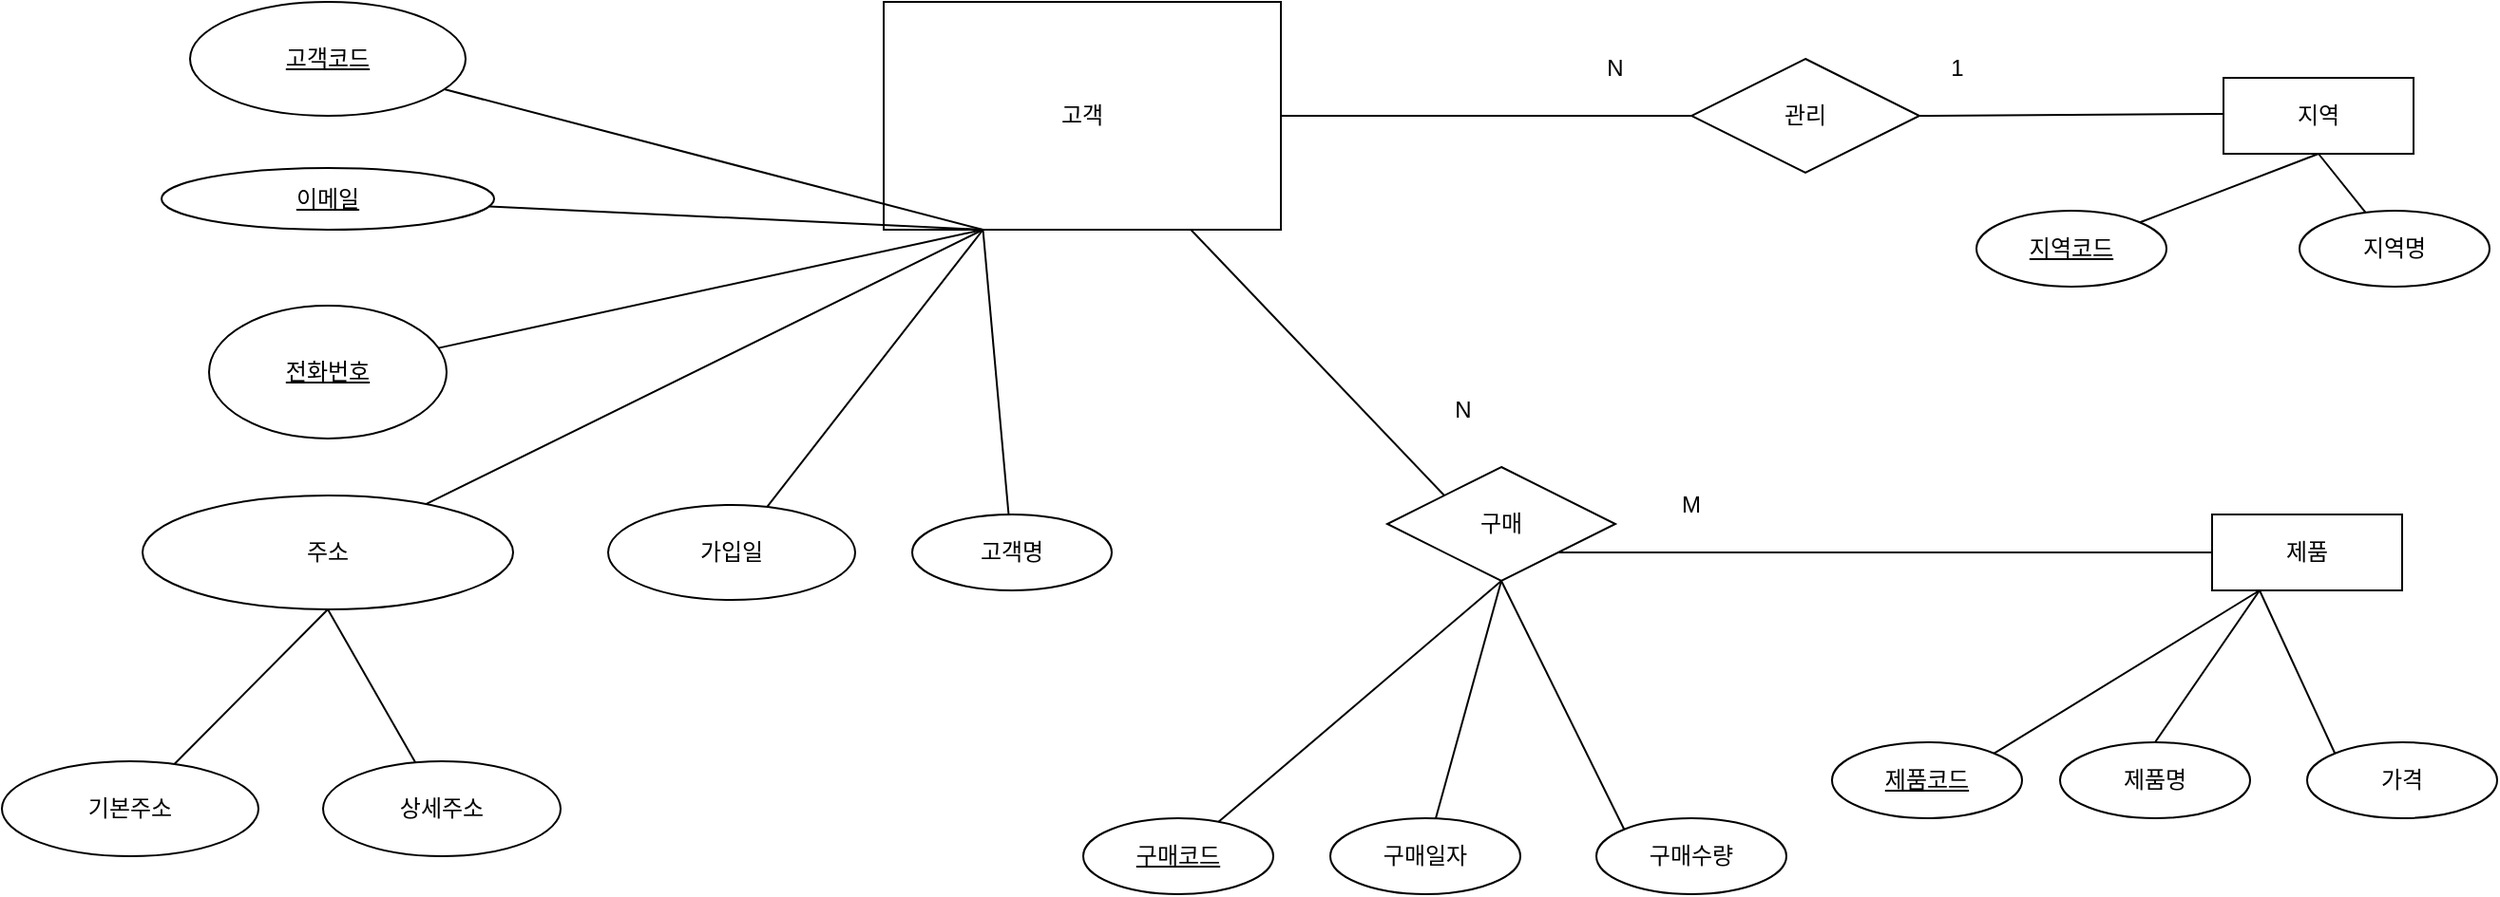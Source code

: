 <mxfile version="24.7.1" type="github">
  <diagram name="페이지-1" id="outWLEQIIWaqwBmrVcaB">
    <mxGraphModel dx="1793" dy="1403" grid="1" gridSize="10" guides="1" tooltips="1" connect="1" arrows="1" fold="1" page="1" pageScale="1" pageWidth="827" pageHeight="1169" math="0" shadow="0">
      <root>
        <mxCell id="0" />
        <mxCell id="1" parent="0" />
        <mxCell id="YDwt09W2zwEuQ_U7v801-1" value="고객" style="whiteSpace=wrap;html=1;align=center;" parent="1" vertex="1">
          <mxGeometry x="-85" y="20" width="209" height="120" as="geometry" />
        </mxCell>
        <mxCell id="YDwt09W2zwEuQ_U7v801-4" value="전화번호" style="ellipse;whiteSpace=wrap;html=1;align=center;fontStyle=4;" parent="1" vertex="1">
          <mxGeometry x="-440" y="180" width="125" height="70" as="geometry" />
        </mxCell>
        <mxCell id="YDwt09W2zwEuQ_U7v801-5" value="고객명" style="ellipse;whiteSpace=wrap;html=1;align=center;" parent="1" vertex="1">
          <mxGeometry x="-70" y="290" width="105" height="40" as="geometry" />
        </mxCell>
        <mxCell id="YDwt09W2zwEuQ_U7v801-6" value="" style="endArrow=none;html=1;rounded=0;exitX=0.25;exitY=1;exitDx=0;exitDy=0;" parent="1" source="YDwt09W2zwEuQ_U7v801-1" target="YDwt09W2zwEuQ_U7v801-5" edge="1">
          <mxGeometry relative="1" as="geometry">
            <mxPoint x="25" y="200" as="sourcePoint" />
            <mxPoint x="185" y="200" as="targetPoint" />
          </mxGeometry>
        </mxCell>
        <mxCell id="YDwt09W2zwEuQ_U7v801-7" value="" style="endArrow=none;html=1;rounded=0;entryX=0.25;entryY=1;entryDx=0;entryDy=0;" parent="1" source="YDwt09W2zwEuQ_U7v801-4" edge="1" target="YDwt09W2zwEuQ_U7v801-1">
          <mxGeometry relative="1" as="geometry">
            <mxPoint x="-385" y="200" as="sourcePoint" />
            <mxPoint x="25" y="140" as="targetPoint" />
          </mxGeometry>
        </mxCell>
        <mxCell id="YDwt09W2zwEuQ_U7v801-8" value="이메일" style="ellipse;whiteSpace=wrap;html=1;align=center;fontStyle=4;" parent="1" vertex="1">
          <mxGeometry x="-465" y="107.5" width="175" height="32.5" as="geometry" />
        </mxCell>
        <mxCell id="YDwt09W2zwEuQ_U7v801-12" value="" style="endArrow=none;html=1;rounded=0;entryX=0.25;entryY=1;entryDx=0;entryDy=0;" parent="1" source="YDwt09W2zwEuQ_U7v801-8" edge="1" target="YDwt09W2zwEuQ_U7v801-1">
          <mxGeometry relative="1" as="geometry">
            <mxPoint x="-445" y="200" as="sourcePoint" />
            <mxPoint x="25" y="140" as="targetPoint" />
          </mxGeometry>
        </mxCell>
        <mxCell id="YDwt09W2zwEuQ_U7v801-13" value="고객코드" style="ellipse;whiteSpace=wrap;html=1;align=center;fontStyle=4;" parent="1" vertex="1">
          <mxGeometry x="-450" y="20" width="145" height="60" as="geometry" />
        </mxCell>
        <mxCell id="YDwt09W2zwEuQ_U7v801-14" value="" style="endArrow=none;html=1;rounded=0;entryX=0.25;entryY=1;entryDx=0;entryDy=0;" parent="1" source="YDwt09W2zwEuQ_U7v801-13" edge="1" target="YDwt09W2zwEuQ_U7v801-1">
          <mxGeometry relative="1" as="geometry">
            <mxPoint x="-245" y="60" as="sourcePoint" />
            <mxPoint x="20" y="140" as="targetPoint" />
          </mxGeometry>
        </mxCell>
        <mxCell id="YDwt09W2zwEuQ_U7v801-15" value="주소" style="ellipse;whiteSpace=wrap;html=1;align=center;" parent="1" vertex="1">
          <mxGeometry x="-475" y="280" width="195" height="60" as="geometry" />
        </mxCell>
        <mxCell id="YDwt09W2zwEuQ_U7v801-16" value="" style="endArrow=none;html=1;rounded=0;entryX=0.25;entryY=1;entryDx=0;entryDy=0;" parent="1" source="YDwt09W2zwEuQ_U7v801-15" edge="1" target="YDwt09W2zwEuQ_U7v801-1">
          <mxGeometry relative="1" as="geometry">
            <mxPoint x="25" y="200" as="sourcePoint" />
            <mxPoint x="20" y="140" as="targetPoint" />
          </mxGeometry>
        </mxCell>
        <mxCell id="YDwt09W2zwEuQ_U7v801-17" value="기본주소" style="ellipse;whiteSpace=wrap;html=1;align=center;" parent="1" vertex="1">
          <mxGeometry x="-549" y="420" width="135" height="50" as="geometry" />
        </mxCell>
        <mxCell id="YDwt09W2zwEuQ_U7v801-18" value="상세주소" style="ellipse;whiteSpace=wrap;html=1;align=center;" parent="1" vertex="1">
          <mxGeometry x="-380" y="420" width="125" height="50" as="geometry" />
        </mxCell>
        <mxCell id="YDwt09W2zwEuQ_U7v801-19" value="" style="endArrow=none;html=1;rounded=0;entryX=0.5;entryY=1;entryDx=0;entryDy=0;" parent="1" source="YDwt09W2zwEuQ_U7v801-17" target="YDwt09W2zwEuQ_U7v801-15" edge="1">
          <mxGeometry relative="1" as="geometry">
            <mxPoint x="25" y="570" as="sourcePoint" />
            <mxPoint x="185" y="570" as="targetPoint" />
          </mxGeometry>
        </mxCell>
        <mxCell id="YDwt09W2zwEuQ_U7v801-20" value="" style="endArrow=none;html=1;rounded=0;exitX=0.5;exitY=1;exitDx=0;exitDy=0;" parent="1" source="YDwt09W2zwEuQ_U7v801-15" target="YDwt09W2zwEuQ_U7v801-18" edge="1">
          <mxGeometry relative="1" as="geometry">
            <mxPoint x="25" y="570" as="sourcePoint" />
            <mxPoint x="185" y="570" as="targetPoint" />
          </mxGeometry>
        </mxCell>
        <mxCell id="YDwt09W2zwEuQ_U7v801-21" value="가입일" style="ellipse;whiteSpace=wrap;html=1;align=center;" parent="1" vertex="1">
          <mxGeometry x="-230" y="285" width="130" height="50" as="geometry" />
        </mxCell>
        <mxCell id="YDwt09W2zwEuQ_U7v801-22" value="" style="endArrow=none;html=1;rounded=0;exitX=0.25;exitY=1;exitDx=0;exitDy=0;" parent="1" target="YDwt09W2zwEuQ_U7v801-21" edge="1" source="YDwt09W2zwEuQ_U7v801-1">
          <mxGeometry relative="1" as="geometry">
            <mxPoint x="-10" y="130" as="sourcePoint" />
            <mxPoint x="185" y="570" as="targetPoint" />
          </mxGeometry>
        </mxCell>
        <mxCell id="6qA7BlLgwr5Q7RMmUUoX-2" value="지역" style="whiteSpace=wrap;html=1;align=center;" vertex="1" parent="1">
          <mxGeometry x="620" y="60" width="100" height="40" as="geometry" />
        </mxCell>
        <mxCell id="6qA7BlLgwr5Q7RMmUUoX-3" value="관리" style="shape=rhombus;perimeter=rhombusPerimeter;whiteSpace=wrap;html=1;align=center;" vertex="1" parent="1">
          <mxGeometry x="340" y="50" width="120" height="60" as="geometry" />
        </mxCell>
        <mxCell id="6qA7BlLgwr5Q7RMmUUoX-4" value="제품" style="whiteSpace=wrap;html=1;align=center;" vertex="1" parent="1">
          <mxGeometry x="614" y="290" width="100" height="40" as="geometry" />
        </mxCell>
        <mxCell id="6qA7BlLgwr5Q7RMmUUoX-5" value="제품코드" style="ellipse;whiteSpace=wrap;html=1;align=center;fontStyle=4;" vertex="1" parent="1">
          <mxGeometry x="414" y="410" width="100" height="40" as="geometry" />
        </mxCell>
        <mxCell id="6qA7BlLgwr5Q7RMmUUoX-7" value="제품명" style="ellipse;whiteSpace=wrap;html=1;align=center;" vertex="1" parent="1">
          <mxGeometry x="534" y="410" width="100" height="40" as="geometry" />
        </mxCell>
        <mxCell id="6qA7BlLgwr5Q7RMmUUoX-8" value="가격" style="ellipse;whiteSpace=wrap;html=1;align=center;" vertex="1" parent="1">
          <mxGeometry x="664" y="410" width="100" height="40" as="geometry" />
        </mxCell>
        <mxCell id="6qA7BlLgwr5Q7RMmUUoX-17" value="" style="endArrow=none;html=1;rounded=0;exitX=1;exitY=0;exitDx=0;exitDy=0;entryX=0.25;entryY=1;entryDx=0;entryDy=0;" edge="1" parent="1" target="6qA7BlLgwr5Q7RMmUUoX-4">
          <mxGeometry relative="1" as="geometry">
            <mxPoint x="499.355" y="415.858" as="sourcePoint" />
            <mxPoint x="474" y="460" as="targetPoint" />
          </mxGeometry>
        </mxCell>
        <mxCell id="6qA7BlLgwr5Q7RMmUUoX-18" value="" style="endArrow=none;html=1;rounded=0;entryX=0.25;entryY=1;entryDx=0;entryDy=0;exitX=0.5;exitY=0;exitDx=0;exitDy=0;" edge="1" parent="1" source="6qA7BlLgwr5Q7RMmUUoX-7" target="6qA7BlLgwr5Q7RMmUUoX-4">
          <mxGeometry relative="1" as="geometry">
            <mxPoint x="574" y="420" as="sourcePoint" />
            <mxPoint x="694" y="550" as="targetPoint" />
          </mxGeometry>
        </mxCell>
        <mxCell id="6qA7BlLgwr5Q7RMmUUoX-19" value="" style="endArrow=none;html=1;rounded=0;exitX=0;exitY=0;exitDx=0;exitDy=0;entryX=0.25;entryY=1;entryDx=0;entryDy=0;" edge="1" parent="1" source="6qA7BlLgwr5Q7RMmUUoX-8" target="6qA7BlLgwr5Q7RMmUUoX-4">
          <mxGeometry relative="1" as="geometry">
            <mxPoint x="494" y="550" as="sourcePoint" />
            <mxPoint x="634" y="340" as="targetPoint" />
          </mxGeometry>
        </mxCell>
        <mxCell id="6qA7BlLgwr5Q7RMmUUoX-20" value="구매" style="shape=rhombus;perimeter=rhombusPerimeter;whiteSpace=wrap;html=1;align=center;" vertex="1" parent="1">
          <mxGeometry x="180" y="265" width="120" height="60" as="geometry" />
        </mxCell>
        <mxCell id="6qA7BlLgwr5Q7RMmUUoX-21" value="" style="endArrow=none;html=1;rounded=0;exitX=1;exitY=1;exitDx=0;exitDy=0;entryX=0;entryY=0.5;entryDx=0;entryDy=0;" edge="1" parent="1" source="6qA7BlLgwr5Q7RMmUUoX-20" target="6qA7BlLgwr5Q7RMmUUoX-4">
          <mxGeometry relative="1" as="geometry">
            <mxPoint x="450" y="270" as="sourcePoint" />
            <mxPoint x="660" y="418.75" as="targetPoint" />
          </mxGeometry>
        </mxCell>
        <mxCell id="6qA7BlLgwr5Q7RMmUUoX-22" value="" style="endArrow=none;html=1;rounded=0;entryX=0;entryY=0;entryDx=0;entryDy=0;" edge="1" parent="1" source="YDwt09W2zwEuQ_U7v801-1" target="6qA7BlLgwr5Q7RMmUUoX-20">
          <mxGeometry relative="1" as="geometry">
            <mxPoint x="204" y="250" as="sourcePoint" />
            <mxPoint x="364" y="250" as="targetPoint" />
          </mxGeometry>
        </mxCell>
        <mxCell id="6qA7BlLgwr5Q7RMmUUoX-23" value="" style="endArrow=none;html=1;rounded=0;entryX=0;entryY=0.5;entryDx=0;entryDy=0;exitX=1;exitY=0.5;exitDx=0;exitDy=0;" edge="1" parent="1" source="YDwt09W2zwEuQ_U7v801-1" target="6qA7BlLgwr5Q7RMmUUoX-3">
          <mxGeometry relative="1" as="geometry">
            <mxPoint x="164.5" y="127.5" as="sourcePoint" />
            <mxPoint x="324.5" y="127.5" as="targetPoint" />
          </mxGeometry>
        </mxCell>
        <mxCell id="6qA7BlLgwr5Q7RMmUUoX-28" value="" style="endArrow=none;html=1;rounded=0;exitX=1;exitY=0.5;exitDx=0;exitDy=0;" edge="1" parent="1" source="6qA7BlLgwr5Q7RMmUUoX-3">
          <mxGeometry relative="1" as="geometry">
            <mxPoint x="470" y="78.75" as="sourcePoint" />
            <mxPoint x="620" y="79" as="targetPoint" />
          </mxGeometry>
        </mxCell>
        <mxCell id="6qA7BlLgwr5Q7RMmUUoX-29" value="지역코드" style="ellipse;whiteSpace=wrap;html=1;align=center;fontStyle=4;" vertex="1" parent="1">
          <mxGeometry x="490" y="130" width="100" height="40" as="geometry" />
        </mxCell>
        <mxCell id="6qA7BlLgwr5Q7RMmUUoX-30" value="" style="endArrow=none;html=1;rounded=0;entryX=0.5;entryY=1;entryDx=0;entryDy=0;" edge="1" parent="1" source="6qA7BlLgwr5Q7RMmUUoX-29" target="6qA7BlLgwr5Q7RMmUUoX-2">
          <mxGeometry relative="1" as="geometry">
            <mxPoint x="570" y="128.57" as="sourcePoint" />
            <mxPoint x="730" y="128.57" as="targetPoint" />
          </mxGeometry>
        </mxCell>
        <mxCell id="6qA7BlLgwr5Q7RMmUUoX-31" value="지역명" style="ellipse;whiteSpace=wrap;html=1;align=center;" vertex="1" parent="1">
          <mxGeometry x="660" y="130" width="100" height="40" as="geometry" />
        </mxCell>
        <mxCell id="6qA7BlLgwr5Q7RMmUUoX-32" value="" style="endArrow=none;html=1;rounded=0;entryX=0.5;entryY=1;entryDx=0;entryDy=0;" edge="1" parent="1" source="6qA7BlLgwr5Q7RMmUUoX-31" target="6qA7BlLgwr5Q7RMmUUoX-2">
          <mxGeometry relative="1" as="geometry">
            <mxPoint x="500" y="480" as="sourcePoint" />
            <mxPoint x="660" y="480" as="targetPoint" />
          </mxGeometry>
        </mxCell>
        <mxCell id="6qA7BlLgwr5Q7RMmUUoX-33" value="구매코드" style="ellipse;whiteSpace=wrap;html=1;align=center;fontStyle=4;" vertex="1" parent="1">
          <mxGeometry x="20" y="450" width="100" height="40" as="geometry" />
        </mxCell>
        <mxCell id="6qA7BlLgwr5Q7RMmUUoX-34" value="구매일자" style="ellipse;whiteSpace=wrap;html=1;align=center;" vertex="1" parent="1">
          <mxGeometry x="150" y="450" width="100" height="40" as="geometry" />
        </mxCell>
        <mxCell id="6qA7BlLgwr5Q7RMmUUoX-35" value="구매수량" style="ellipse;whiteSpace=wrap;html=1;align=center;" vertex="1" parent="1">
          <mxGeometry x="290" y="450" width="100" height="40" as="geometry" />
        </mxCell>
        <mxCell id="6qA7BlLgwr5Q7RMmUUoX-36" value="" style="endArrow=none;html=1;rounded=0;entryX=0.5;entryY=1;entryDx=0;entryDy=0;" edge="1" parent="1" source="6qA7BlLgwr5Q7RMmUUoX-33" target="6qA7BlLgwr5Q7RMmUUoX-20">
          <mxGeometry relative="1" as="geometry">
            <mxPoint x="250" y="640" as="sourcePoint" />
            <mxPoint x="230" y="325" as="targetPoint" />
          </mxGeometry>
        </mxCell>
        <mxCell id="6qA7BlLgwr5Q7RMmUUoX-37" value="" style="endArrow=none;html=1;rounded=0;entryX=0.5;entryY=1;entryDx=0;entryDy=0;" edge="1" parent="1" source="6qA7BlLgwr5Q7RMmUUoX-34" target="6qA7BlLgwr5Q7RMmUUoX-20">
          <mxGeometry relative="1" as="geometry">
            <mxPoint x="286" y="413" as="sourcePoint" />
            <mxPoint x="390" y="345" as="targetPoint" />
          </mxGeometry>
        </mxCell>
        <mxCell id="6qA7BlLgwr5Q7RMmUUoX-38" value="" style="endArrow=none;html=1;rounded=0;exitX=0;exitY=0;exitDx=0;exitDy=0;entryX=0.5;entryY=1;entryDx=0;entryDy=0;" edge="1" parent="1" source="6qA7BlLgwr5Q7RMmUUoX-35" target="6qA7BlLgwr5Q7RMmUUoX-20">
          <mxGeometry relative="1" as="geometry">
            <mxPoint x="296" y="423" as="sourcePoint" />
            <mxPoint x="240" y="320" as="targetPoint" />
          </mxGeometry>
        </mxCell>
        <mxCell id="6qA7BlLgwr5Q7RMmUUoX-39" value="M" style="text;html=1;align=center;verticalAlign=middle;whiteSpace=wrap;rounded=0;" vertex="1" parent="1">
          <mxGeometry x="310" y="270" width="60" height="30" as="geometry" />
        </mxCell>
        <mxCell id="6qA7BlLgwr5Q7RMmUUoX-40" value="N" style="text;html=1;align=center;verticalAlign=middle;whiteSpace=wrap;rounded=0;" vertex="1" parent="1">
          <mxGeometry x="190" y="220" width="60" height="30" as="geometry" />
        </mxCell>
        <mxCell id="6qA7BlLgwr5Q7RMmUUoX-41" value="N" style="text;html=1;align=center;verticalAlign=middle;whiteSpace=wrap;rounded=0;" vertex="1" parent="1">
          <mxGeometry x="270" y="40" width="60" height="30" as="geometry" />
        </mxCell>
        <mxCell id="6qA7BlLgwr5Q7RMmUUoX-42" value="1" style="text;html=1;align=center;verticalAlign=middle;whiteSpace=wrap;rounded=0;" vertex="1" parent="1">
          <mxGeometry x="450" y="40" width="60" height="30" as="geometry" />
        </mxCell>
      </root>
    </mxGraphModel>
  </diagram>
</mxfile>
